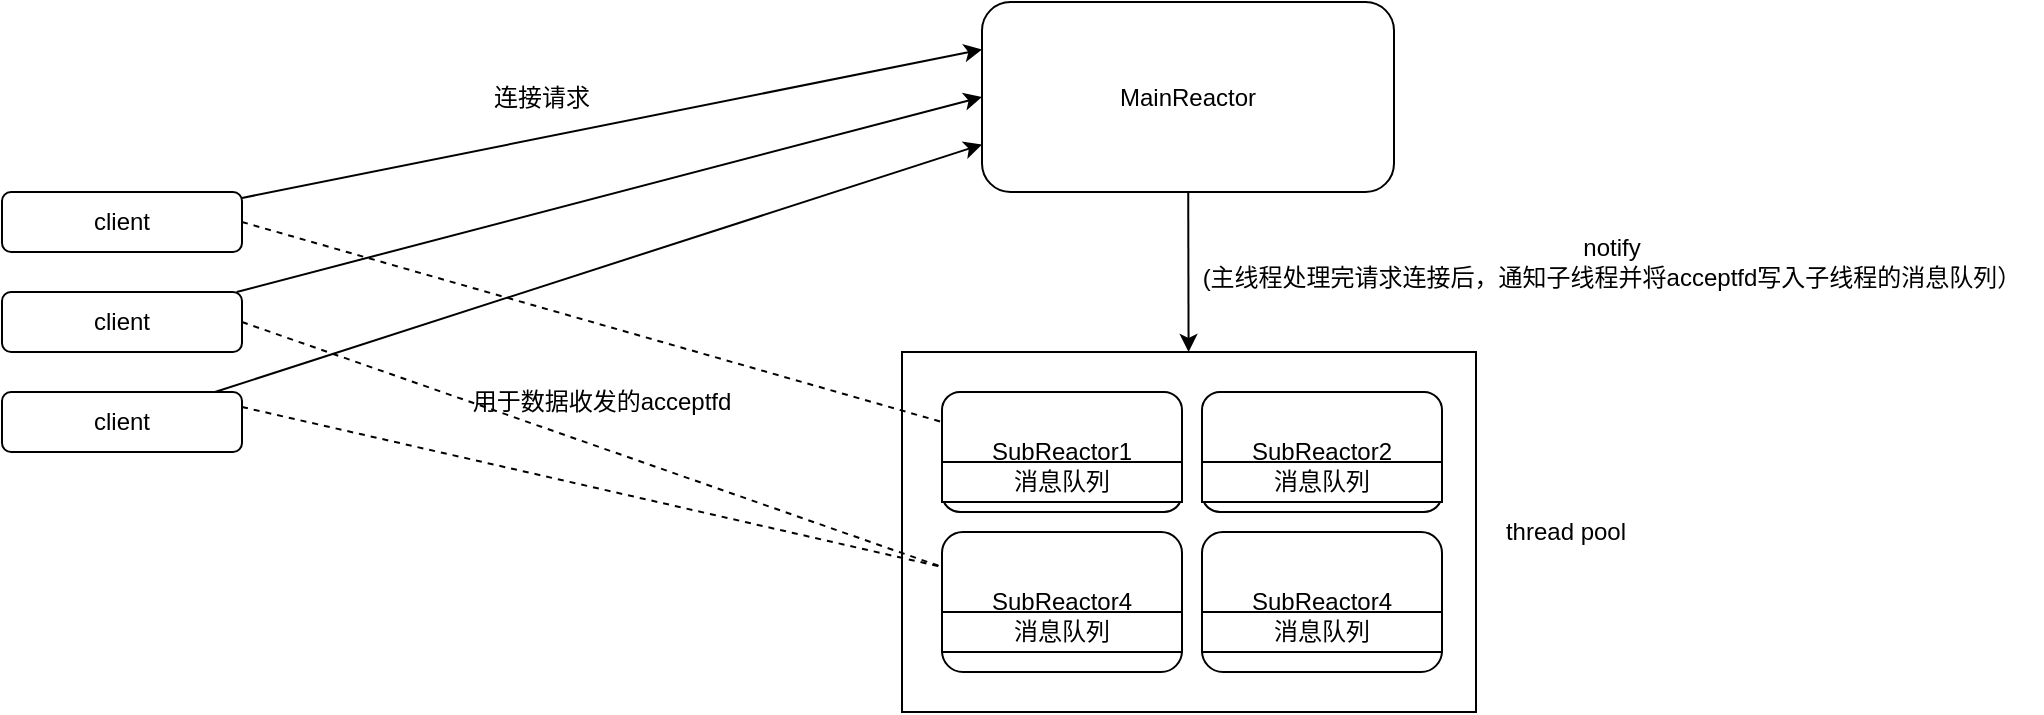 <mxfile>
    <diagram id="Biu67a_eYHCAKZCPrpXr" name="Model">
        <mxGraphModel dx="1588" dy="317" grid="0" gridSize="10" guides="1" tooltips="1" connect="1" arrows="1" fold="1" page="0" pageScale="1" pageWidth="827" pageHeight="1169" math="0" shadow="0">
            <root>
                <mxCell id="wnQJwDpq4NG_0scp0d9E-0"/>
                <mxCell id="wnQJwDpq4NG_0scp0d9E-1" parent="wnQJwDpq4NG_0scp0d9E-0"/>
                <mxCell id="uRYG12ZJpqSl4SAKRl5s-8" value="" style="rounded=0;whiteSpace=wrap;html=1;" parent="wnQJwDpq4NG_0scp0d9E-1" vertex="1">
                    <mxGeometry x="230" y="590" width="287" height="180" as="geometry"/>
                </mxCell>
                <mxCell id="uRYG12ZJpqSl4SAKRl5s-10" style="edgeStyle=none;html=1;entryX=0;entryY=0.25;entryDx=0;entryDy=0;" parent="wnQJwDpq4NG_0scp0d9E-1" source="uRYG12ZJpqSl4SAKRl5s-0" target="uRYG12ZJpqSl4SAKRl5s-3" edge="1">
                    <mxGeometry relative="1" as="geometry"/>
                </mxCell>
                <mxCell id="uRYG12ZJpqSl4SAKRl5s-0" value="client" style="rounded=1;whiteSpace=wrap;html=1;" parent="wnQJwDpq4NG_0scp0d9E-1" vertex="1">
                    <mxGeometry x="-220" y="510" width="120" height="30" as="geometry"/>
                </mxCell>
                <mxCell id="uRYG12ZJpqSl4SAKRl5s-11" style="edgeStyle=none;html=1;entryX=0;entryY=0.5;entryDx=0;entryDy=0;" parent="wnQJwDpq4NG_0scp0d9E-1" source="uRYG12ZJpqSl4SAKRl5s-1" target="uRYG12ZJpqSl4SAKRl5s-3" edge="1">
                    <mxGeometry relative="1" as="geometry"/>
                </mxCell>
                <mxCell id="uRYG12ZJpqSl4SAKRl5s-1" value="client" style="rounded=1;whiteSpace=wrap;html=1;" parent="wnQJwDpq4NG_0scp0d9E-1" vertex="1">
                    <mxGeometry x="-220" y="560" width="120" height="30" as="geometry"/>
                </mxCell>
                <mxCell id="uRYG12ZJpqSl4SAKRl5s-12" style="edgeStyle=none;html=1;entryX=0;entryY=0.75;entryDx=0;entryDy=0;" parent="wnQJwDpq4NG_0scp0d9E-1" source="uRYG12ZJpqSl4SAKRl5s-2" target="uRYG12ZJpqSl4SAKRl5s-3" edge="1">
                    <mxGeometry relative="1" as="geometry"/>
                </mxCell>
                <mxCell id="uRYG12ZJpqSl4SAKRl5s-2" value="client" style="rounded=1;whiteSpace=wrap;html=1;" parent="wnQJwDpq4NG_0scp0d9E-1" vertex="1">
                    <mxGeometry x="-220" y="610" width="120" height="30" as="geometry"/>
                </mxCell>
                <mxCell id="uRYG12ZJpqSl4SAKRl5s-16" style="edgeStyle=none;html=1;" parent="wnQJwDpq4NG_0scp0d9E-1" source="uRYG12ZJpqSl4SAKRl5s-3" target="uRYG12ZJpqSl4SAKRl5s-8" edge="1">
                    <mxGeometry relative="1" as="geometry"/>
                </mxCell>
                <mxCell id="uRYG12ZJpqSl4SAKRl5s-3" value="MainReactor" style="rounded=1;whiteSpace=wrap;html=1;" parent="wnQJwDpq4NG_0scp0d9E-1" vertex="1">
                    <mxGeometry x="270" y="415" width="206" height="95" as="geometry"/>
                </mxCell>
                <mxCell id="uRYG12ZJpqSl4SAKRl5s-4" value="SubReactor1" style="rounded=1;whiteSpace=wrap;html=1;" parent="wnQJwDpq4NG_0scp0d9E-1" vertex="1">
                    <mxGeometry x="250" y="610" width="120" height="60" as="geometry"/>
                </mxCell>
                <mxCell id="uRYG12ZJpqSl4SAKRl5s-5" value="SubReactor2" style="rounded=1;whiteSpace=wrap;html=1;" parent="wnQJwDpq4NG_0scp0d9E-1" vertex="1">
                    <mxGeometry x="380" y="610" width="120" height="60" as="geometry"/>
                </mxCell>
                <mxCell id="uRYG12ZJpqSl4SAKRl5s-6" value="SubReactor4" style="rounded=1;whiteSpace=wrap;html=1;" parent="wnQJwDpq4NG_0scp0d9E-1" vertex="1">
                    <mxGeometry x="250" y="680" width="120" height="70" as="geometry"/>
                </mxCell>
                <mxCell id="uRYG12ZJpqSl4SAKRl5s-7" value="SubReactor4" style="rounded=1;whiteSpace=wrap;html=1;" parent="wnQJwDpq4NG_0scp0d9E-1" vertex="1">
                    <mxGeometry x="380" y="680" width="120" height="70" as="geometry"/>
                </mxCell>
                <mxCell id="uRYG12ZJpqSl4SAKRl5s-9" value="thread pool" style="text;html=1;strokeColor=none;fillColor=none;align=center;verticalAlign=middle;whiteSpace=wrap;rounded=0;" parent="wnQJwDpq4NG_0scp0d9E-1" vertex="1">
                    <mxGeometry x="517" y="665" width="90" height="30" as="geometry"/>
                </mxCell>
                <mxCell id="uRYG12ZJpqSl4SAKRl5s-13" value="连接请求" style="text;html=1;strokeColor=none;fillColor=none;align=center;verticalAlign=middle;whiteSpace=wrap;rounded=0;" parent="wnQJwDpq4NG_0scp0d9E-1" vertex="1">
                    <mxGeometry x="20" y="447.5" width="60" height="30" as="geometry"/>
                </mxCell>
                <mxCell id="uRYG12ZJpqSl4SAKRl5s-17" value="notify&lt;br&gt;(主线程处理完请求连接后，通知子线程并将acceptfd写入子线程的消息队列）" style="text;html=1;strokeColor=none;fillColor=none;align=center;verticalAlign=middle;whiteSpace=wrap;rounded=0;" parent="wnQJwDpq4NG_0scp0d9E-1" vertex="1">
                    <mxGeometry x="370" y="530" width="430" height="30" as="geometry"/>
                </mxCell>
                <mxCell id="uRYG12ZJpqSl4SAKRl5s-18" value="消息队列" style="rounded=0;whiteSpace=wrap;html=1;" parent="wnQJwDpq4NG_0scp0d9E-1" vertex="1">
                    <mxGeometry x="250" y="645" width="120" height="20" as="geometry"/>
                </mxCell>
                <mxCell id="uRYG12ZJpqSl4SAKRl5s-19" value="消息队列" style="rounded=0;whiteSpace=wrap;html=1;" parent="wnQJwDpq4NG_0scp0d9E-1" vertex="1">
                    <mxGeometry x="380" y="645" width="120" height="20" as="geometry"/>
                </mxCell>
                <mxCell id="uRYG12ZJpqSl4SAKRl5s-20" value="消息队列" style="rounded=0;whiteSpace=wrap;html=1;" parent="wnQJwDpq4NG_0scp0d9E-1" vertex="1">
                    <mxGeometry x="250" y="720" width="120" height="20" as="geometry"/>
                </mxCell>
                <mxCell id="uRYG12ZJpqSl4SAKRl5s-21" value="消息队列" style="rounded=0;whiteSpace=wrap;html=1;" parent="wnQJwDpq4NG_0scp0d9E-1" vertex="1">
                    <mxGeometry x="380" y="720" width="120" height="20" as="geometry"/>
                </mxCell>
                <mxCell id="uRYG12ZJpqSl4SAKRl5s-22" value="" style="endArrow=none;dashed=1;html=1;exitX=1;exitY=0.5;exitDx=0;exitDy=0;entryX=0;entryY=0.25;entryDx=0;entryDy=0;" parent="wnQJwDpq4NG_0scp0d9E-1" source="uRYG12ZJpqSl4SAKRl5s-0" target="uRYG12ZJpqSl4SAKRl5s-4" edge="1">
                    <mxGeometry width="50" height="50" relative="1" as="geometry">
                        <mxPoint x="550" y="470" as="sourcePoint"/>
                        <mxPoint x="600" y="420" as="targetPoint"/>
                    </mxGeometry>
                </mxCell>
                <mxCell id="uRYG12ZJpqSl4SAKRl5s-24" value="" style="endArrow=none;dashed=1;html=1;exitX=1;exitY=0.5;exitDx=0;exitDy=0;entryX=0;entryY=0.25;entryDx=0;entryDy=0;" parent="wnQJwDpq4NG_0scp0d9E-1" source="uRYG12ZJpqSl4SAKRl5s-1" target="uRYG12ZJpqSl4SAKRl5s-6" edge="1">
                    <mxGeometry width="50" height="50" relative="1" as="geometry">
                        <mxPoint x="550" y="460" as="sourcePoint"/>
                        <mxPoint x="260" y="700" as="targetPoint"/>
                    </mxGeometry>
                </mxCell>
                <mxCell id="uRYG12ZJpqSl4SAKRl5s-25" value="" style="endArrow=none;dashed=1;html=1;exitX=1;exitY=0.25;exitDx=0;exitDy=0;entryX=0;entryY=0.25;entryDx=0;entryDy=0;" parent="wnQJwDpq4NG_0scp0d9E-1" source="uRYG12ZJpqSl4SAKRl5s-2" target="uRYG12ZJpqSl4SAKRl5s-6" edge="1">
                    <mxGeometry width="50" height="50" relative="1" as="geometry">
                        <mxPoint x="550" y="460" as="sourcePoint"/>
                        <mxPoint x="600" y="410" as="targetPoint"/>
                    </mxGeometry>
                </mxCell>
                <mxCell id="uRYG12ZJpqSl4SAKRl5s-26" value="用于数据收发的acceptfd" style="text;html=1;strokeColor=none;fillColor=none;align=center;verticalAlign=middle;whiteSpace=wrap;rounded=0;" parent="wnQJwDpq4NG_0scp0d9E-1" vertex="1">
                    <mxGeometry x="-10" y="600" width="180" height="30" as="geometry"/>
                </mxCell>
            </root>
        </mxGraphModel>
    </diagram>
    <diagram id="MBLGiJVqjJ7YH5IteMPV" name="UML">
        <mxGraphModel dx="1873" dy="1430" grid="0" gridSize="10" guides="1" tooltips="1" connect="1" arrows="1" fold="1" page="0" pageScale="1" pageWidth="827" pageHeight="1169" math="0" shadow="0">
            <root>
                <mxCell id="0"/>
                <mxCell id="1" parent="0"/>
                <mxCell id="U5lcVpvxC29hos7KZ2_h-1" value="buffer" style="swimlane;fontStyle=1;align=center;verticalAlign=top;childLayout=stackLayout;horizontal=1;startSize=26;horizontalStack=0;resizeParent=1;resizeParentMax=0;resizeLast=0;collapsible=1;marginBottom=0;" parent="1" vertex="1">
                    <mxGeometry x="923" y="703" width="160" height="114" as="geometry"/>
                </mxCell>
                <mxCell id="U5lcVpvxC29hos7KZ2_h-2" value="- data_: vector&lt;char&gt;&#10;- writeidx_：size_t&#10;- readidx_：size_t" style="text;strokeColor=none;fillColor=none;align=left;verticalAlign=top;spacingLeft=4;spacingRight=4;overflow=hidden;rotatable=0;points=[[0,0.5],[1,0.5]];portConstraint=eastwest;" parent="U5lcVpvxC29hos7KZ2_h-1" vertex="1">
                    <mxGeometry y="26" width="160" height="54" as="geometry"/>
                </mxCell>
                <mxCell id="U5lcVpvxC29hos7KZ2_h-3" value="" style="line;strokeWidth=1;fillColor=none;align=left;verticalAlign=middle;spacingTop=-1;spacingLeft=3;spacingRight=3;rotatable=0;labelPosition=right;points=[];portConstraint=eastwest;strokeColor=inherit;" parent="U5lcVpvxC29hos7KZ2_h-1" vertex="1">
                    <mxGeometry y="80" width="160" height="8" as="geometry"/>
                </mxCell>
                <mxCell id="U5lcVpvxC29hos7KZ2_h-4" value="+ method(type): type" style="text;strokeColor=none;fillColor=none;align=left;verticalAlign=top;spacingLeft=4;spacingRight=4;overflow=hidden;rotatable=0;points=[[0,0.5],[1,0.5]];portConstraint=eastwest;" parent="U5lcVpvxC29hos7KZ2_h-1" vertex="1">
                    <mxGeometry y="88" width="160" height="26" as="geometry"/>
                </mxCell>
                <mxCell id="GEJJUc_A0SpWcczu4vo1-1" value="connection_owner" style="swimlane;fontStyle=0;childLayout=stackLayout;horizontal=1;startSize=26;fillColor=none;horizontalStack=0;resizeParent=1;resizeParentMax=0;resizeLast=0;collapsible=1;marginBottom=0;" vertex="1" parent="1">
                    <mxGeometry x="219" y="-80" width="190" height="130" as="geometry"/>
                </mxCell>
                <mxCell id="GEJJUc_A0SpWcczu4vo1-2" value="virtual void new_connection()=0" style="text;strokeColor=none;fillColor=none;align=left;verticalAlign=top;spacingLeft=4;spacingRight=4;overflow=hidden;rotatable=0;points=[[0,0.5],[1,0.5]];portConstraint=eastwest;" vertex="1" parent="GEJJUc_A0SpWcczu4vo1-1">
                    <mxGeometry y="26" width="190" height="26" as="geometry"/>
                </mxCell>
                <mxCell id="GEJJUc_A0SpWcczu4vo1-3" value="virtual void del_connection()=0&#10;" style="text;strokeColor=none;fillColor=none;align=left;verticalAlign=top;spacingLeft=4;spacingRight=4;overflow=hidden;rotatable=0;points=[[0,0.5],[1,0.5]];portConstraint=eastwest;" vertex="1" parent="GEJJUc_A0SpWcczu4vo1-1">
                    <mxGeometry y="52" width="190" height="26" as="geometry"/>
                </mxCell>
                <mxCell id="GEJJUc_A0SpWcczu4vo1-4" value="virtual void recv_msg()=0&#10;&#10;virtual void write_complete=0" style="text;strokeColor=none;fillColor=none;align=left;verticalAlign=top;spacingLeft=4;spacingRight=4;overflow=hidden;rotatable=0;points=[[0,0.5],[1,0.5]];portConstraint=eastwest;" vertex="1" parent="GEJJUc_A0SpWcczu4vo1-1">
                    <mxGeometry y="78" width="190" height="52" as="geometry"/>
                </mxCell>
                <mxCell id="GEJJUc_A0SpWcczu4vo1-5" value="Extends" style="endArrow=block;endSize=16;endFill=0;html=1;exitX=0.5;exitY=0;exitDx=0;exitDy=0;" edge="1" parent="1" source="GEJJUc_A0SpWcczu4vo1-6" target="GEJJUc_A0SpWcczu4vo1-4">
                    <mxGeometry width="160" relative="1" as="geometry">
                        <mxPoint x="159" y="130" as="sourcePoint"/>
                        <mxPoint x="559" y="190" as="targetPoint"/>
                    </mxGeometry>
                </mxCell>
                <mxCell id="GEJJUc_A0SpWcczu4vo1-6" value="tcp_client" style="swimlane;fontStyle=1;align=center;verticalAlign=top;childLayout=stackLayout;horizontal=1;startSize=26;horizontalStack=0;resizeParent=1;resizeParentMax=0;resizeLast=0;collapsible=1;marginBottom=0;" vertex="1" parent="1">
                    <mxGeometry x="28" y="510" width="160" height="86" as="geometry"/>
                </mxCell>
                <mxCell id="GEJJUc_A0SpWcczu4vo1-7" value="+ field: type" style="text;strokeColor=none;fillColor=none;align=left;verticalAlign=top;spacingLeft=4;spacingRight=4;overflow=hidden;rotatable=0;points=[[0,0.5],[1,0.5]];portConstraint=eastwest;" vertex="1" parent="GEJJUc_A0SpWcczu4vo1-6">
                    <mxGeometry y="26" width="160" height="26" as="geometry"/>
                </mxCell>
                <mxCell id="GEJJUc_A0SpWcczu4vo1-8" value="" style="line;strokeWidth=1;fillColor=none;align=left;verticalAlign=middle;spacingTop=-1;spacingLeft=3;spacingRight=3;rotatable=0;labelPosition=right;points=[];portConstraint=eastwest;" vertex="1" parent="GEJJUc_A0SpWcczu4vo1-6">
                    <mxGeometry y="52" width="160" height="8" as="geometry"/>
                </mxCell>
                <mxCell id="GEJJUc_A0SpWcczu4vo1-9" value="+ method(type): type" style="text;strokeColor=none;fillColor=none;align=left;verticalAlign=top;spacingLeft=4;spacingRight=4;overflow=hidden;rotatable=0;points=[[0,0.5],[1,0.5]];portConstraint=eastwest;" vertex="1" parent="GEJJUc_A0SpWcczu4vo1-6">
                    <mxGeometry y="60" width="160" height="26" as="geometry"/>
                </mxCell>
                <mxCell id="GEJJUc_A0SpWcczu4vo1-10" value="tcp_server" style="swimlane;fontStyle=1;align=center;verticalAlign=top;childLayout=stackLayout;horizontal=1;startSize=26;horizontalStack=0;resizeParent=1;resizeParentMax=0;resizeLast=0;collapsible=1;marginBottom=0;" vertex="1" parent="1">
                    <mxGeometry x="215" y="510" width="207" height="162" as="geometry"/>
                </mxCell>
                <mxCell id="GEJJUc_A0SpWcczu4vo1-11" value="- event_loop* base_loop_&#10;- acceptor* acceptor_" style="text;strokeColor=none;fillColor=none;align=left;verticalAlign=top;spacingLeft=4;spacingRight=4;overflow=hidden;rotatable=0;points=[[0,0.5],[1,0.5]];portConstraint=eastwest;" vertex="1" parent="GEJJUc_A0SpWcczu4vo1-10">
                    <mxGeometry y="26" width="207" height="54" as="geometry"/>
                </mxCell>
                <mxCell id="GEJJUc_A0SpWcczu4vo1-12" value="" style="line;strokeWidth=1;fillColor=none;align=left;verticalAlign=middle;spacingTop=-1;spacingLeft=3;spacingRight=3;rotatable=0;labelPosition=right;points=[];portConstraint=eastwest;" vertex="1" parent="GEJJUc_A0SpWcczu4vo1-10">
                    <mxGeometry y="80" width="207" height="8" as="geometry"/>
                </mxCell>
                <mxCell id="GEJJUc_A0SpWcczu4vo1-13" value="+ void set_new_connection_cb()&#10;+ void set_recv_msg_cb()&#10;+ void set_del_connection()&#10;+ void set_write_complete()" style="text;strokeColor=none;fillColor=none;align=left;verticalAlign=top;spacingLeft=4;spacingRight=4;overflow=hidden;rotatable=0;points=[[0,0.5],[1,0.5]];portConstraint=eastwest;" vertex="1" parent="GEJJUc_A0SpWcczu4vo1-10">
                    <mxGeometry y="88" width="207" height="74" as="geometry"/>
                </mxCell>
                <mxCell id="GEJJUc_A0SpWcczu4vo1-14" value="Extends" style="endArrow=block;endSize=16;endFill=0;html=1;exitX=0.5;exitY=0;exitDx=0;exitDy=0;" edge="1" parent="1" source="GEJJUc_A0SpWcczu4vo1-10" target="GEJJUc_A0SpWcczu4vo1-4">
                    <mxGeometry width="160" relative="1" as="geometry">
                        <mxPoint x="400" y="188" as="sourcePoint"/>
                        <mxPoint x="560" y="188" as="targetPoint"/>
                    </mxGeometry>
                </mxCell>
                <mxCell id="GEJJUc_A0SpWcczu4vo1-15" value="tcp_connection" style="swimlane;fontStyle=1;align=center;verticalAlign=top;childLayout=stackLayout;horizontal=1;startSize=26;horizontalStack=0;resizeParent=1;resizeParentMax=0;resizeLast=0;collapsible=1;marginBottom=0;" vertex="1" parent="1">
                    <mxGeometry x="366" y="257" width="256" height="189" as="geometry"/>
                </mxCell>
                <mxCell id="GEJJUc_A0SpWcczu4vo1-16" value="- connection_owner *owner_&#10;- buffer* recv_buf_;    //接收对端数据的buf&#10;- buffer* send_buf_;   //发送给对端数据的buf" style="text;strokeColor=none;fillColor=none;align=left;verticalAlign=top;spacingLeft=4;spacingRight=4;overflow=hidden;rotatable=0;points=[[0,0.5],[1,0.5]];portConstraint=eastwest;" vertex="1" parent="GEJJUc_A0SpWcczu4vo1-15">
                    <mxGeometry y="26" width="256" height="53" as="geometry"/>
                </mxCell>
                <mxCell id="GEJJUc_A0SpWcczu4vo1-17" value="" style="line;strokeWidth=1;fillColor=none;align=left;verticalAlign=middle;spacingTop=-1;spacingLeft=3;spacingRight=3;rotatable=0;labelPosition=right;points=[];portConstraint=eastwest;" vertex="1" parent="GEJJUc_A0SpWcczu4vo1-15">
                    <mxGeometry y="79" width="256" height="8" as="geometry"/>
                </mxCell>
                <mxCell id="GEJJUc_A0SpWcczu4vo1-18" value="+ tcp_connection(connection_owner* owner)&#10;&#10;virtual void handle_read()&#10;virtual void handle_write()&#10;virtual void handle_close()&#10;virtual void handle_error()" style="text;strokeColor=none;fillColor=none;align=left;verticalAlign=top;spacingLeft=4;spacingRight=4;overflow=hidden;rotatable=0;points=[[0,0.5],[1,0.5]];portConstraint=eastwest;" vertex="1" parent="GEJJUc_A0SpWcczu4vo1-15">
                    <mxGeometry y="87" width="256" height="102" as="geometry"/>
                </mxCell>
                <mxCell id="GEJJUc_A0SpWcczu4vo1-19" value="1" style="endArrow=open;html=1;endSize=12;startArrow=diamondThin;startSize=14;startFill=1;edgeStyle=orthogonalEdgeStyle;align=left;verticalAlign=bottom;" edge="1" parent="1" source="GEJJUc_A0SpWcczu4vo1-15" target="GEJJUc_A0SpWcczu4vo1-4">
                    <mxGeometry x="-0.944" y="-12" relative="1" as="geometry">
                        <mxPoint x="500" y="213" as="sourcePoint"/>
                        <mxPoint x="618" y="-21" as="targetPoint"/>
                        <Array as="points">
                            <mxPoint x="500" y="24"/>
                        </Array>
                        <mxPoint as="offset"/>
                    </mxGeometry>
                </mxCell>
                <mxCell id="GEJJUc_A0SpWcczu4vo1-21" value="fd_event" style="swimlane;fontStyle=1;align=center;verticalAlign=top;childLayout=stackLayout;horizontal=1;startSize=26;horizontalStack=0;resizeParent=1;resizeParentMax=0;resizeLast=0;collapsible=1;marginBottom=0;" vertex="1" parent="1">
                    <mxGeometry x="682" y="38" width="192" height="178" as="geometry"/>
                </mxCell>
                <mxCell id="GEJJUc_A0SpWcczu4vo1-22" value="- event_loop* owner_loop_&#10;- int fd_&#10;- int events_&#10;- int revents_" style="text;strokeColor=none;fillColor=none;align=left;verticalAlign=top;spacingLeft=4;spacingRight=4;overflow=hidden;rotatable=0;points=[[0,0.5],[1,0.5]];portConstraint=eastwest;" vertex="1" parent="GEJJUc_A0SpWcczu4vo1-21">
                    <mxGeometry y="26" width="192" height="65" as="geometry"/>
                </mxCell>
                <mxCell id="GEJJUc_A0SpWcczu4vo1-23" value="" style="line;strokeWidth=1;fillColor=none;align=left;verticalAlign=middle;spacingTop=-1;spacingLeft=3;spacingRight=3;rotatable=0;labelPosition=right;points=[];portConstraint=eastwest;" vertex="1" parent="GEJJUc_A0SpWcczu4vo1-21">
                    <mxGeometry y="91" width="192" height="8" as="geometry"/>
                </mxCell>
                <mxCell id="GEJJUc_A0SpWcczu4vo1-24" value="virtual void handle_event()&#10;virtual void handle_read(){}&#10;virtual void handle_write(){}&#10;virtual void handle_close(){}&#10;virtual void handle_error(){}" style="text;strokeColor=none;fillColor=none;align=left;verticalAlign=top;spacingLeft=4;spacingRight=4;overflow=hidden;rotatable=0;points=[[0,0.5],[1,0.5]];portConstraint=eastwest;" vertex="1" parent="GEJJUc_A0SpWcczu4vo1-21">
                    <mxGeometry y="99" width="192" height="79" as="geometry"/>
                </mxCell>
                <mxCell id="GEJJUc_A0SpWcczu4vo1-29" value="poller" style="swimlane;fontStyle=1;align=center;verticalAlign=top;childLayout=stackLayout;horizontal=1;startSize=26;horizontalStack=0;resizeParent=1;resizeParentMax=0;resizeLast=0;collapsible=1;marginBottom=0;" vertex="1" parent="1">
                    <mxGeometry x="1223" y="-42" width="328" height="184" as="geometry"/>
                </mxCell>
                <mxCell id="GEJJUc_A0SpWcczu4vo1-30" value="- event_loop* owner_loop_&#10;# std::map&lt;fd_event&gt; fdmp_ //for poll_poller" style="text;strokeColor=none;fillColor=none;align=left;verticalAlign=top;spacingLeft=4;spacingRight=4;overflow=hidden;rotatable=0;points=[[0,0.5],[1,0.5]];portConstraint=eastwest;" vertex="1" parent="GEJJUc_A0SpWcczu4vo1-29">
                    <mxGeometry y="26" width="328" height="46" as="geometry"/>
                </mxCell>
                <mxCell id="GEJJUc_A0SpWcczu4vo1-31" value="" style="line;strokeWidth=1;fillColor=none;align=left;verticalAlign=middle;spacingTop=-1;spacingLeft=3;spacingRight=3;rotatable=0;labelPosition=right;points=[];portConstraint=eastwest;" vertex="1" parent="GEJJUc_A0SpWcczu4vo1-29">
                    <mxGeometry y="72" width="328" height="8" as="geometry"/>
                </mxCell>
                <mxCell id="GEJJUc_A0SpWcczu4vo1-32" value="+ poller(event_loop* loop)&#10;+ virtual ~poller()&#10;+ virtual void polling(std::vector&lt;fd_event&gt; active_fds) = 0&#10;+ virtual void add_fd_event() = 0&#10;+ virtual void del_fd_event()=0&#10;+ virtual void mod_fd_event()=0" style="text;strokeColor=none;fillColor=none;align=left;verticalAlign=top;spacingLeft=4;spacingRight=4;overflow=hidden;rotatable=0;points=[[0,0.5],[1,0.5]];portConstraint=eastwest;" vertex="1" parent="GEJJUc_A0SpWcczu4vo1-29">
                    <mxGeometry y="80" width="328" height="104" as="geometry"/>
                </mxCell>
                <mxCell id="GEJJUc_A0SpWcczu4vo1-33" value="epoll_poller" style="swimlane;fontStyle=1;align=center;verticalAlign=top;childLayout=stackLayout;horizontal=1;startSize=26;horizontalStack=0;resizeParent=1;resizeParentMax=0;resizeLast=0;collapsible=1;marginBottom=0;" vertex="1" parent="1">
                    <mxGeometry x="1138" y="193" width="160" height="86" as="geometry"/>
                </mxCell>
                <mxCell id="GEJJUc_A0SpWcczu4vo1-34" value="- int epollfd_" style="text;strokeColor=none;fillColor=none;align=left;verticalAlign=top;spacingLeft=4;spacingRight=4;overflow=hidden;rotatable=0;points=[[0,0.5],[1,0.5]];portConstraint=eastwest;" vertex="1" parent="GEJJUc_A0SpWcczu4vo1-33">
                    <mxGeometry y="26" width="160" height="26" as="geometry"/>
                </mxCell>
                <mxCell id="GEJJUc_A0SpWcczu4vo1-35" value="" style="line;strokeWidth=1;fillColor=none;align=left;verticalAlign=middle;spacingTop=-1;spacingLeft=3;spacingRight=3;rotatable=0;labelPosition=right;points=[];portConstraint=eastwest;" vertex="1" parent="GEJJUc_A0SpWcczu4vo1-33">
                    <mxGeometry y="52" width="160" height="8" as="geometry"/>
                </mxCell>
                <mxCell id="GEJJUc_A0SpWcczu4vo1-36" value="+ method(type): type" style="text;strokeColor=none;fillColor=none;align=left;verticalAlign=top;spacingLeft=4;spacingRight=4;overflow=hidden;rotatable=0;points=[[0,0.5],[1,0.5]];portConstraint=eastwest;" vertex="1" parent="GEJJUc_A0SpWcczu4vo1-33">
                    <mxGeometry y="60" width="160" height="26" as="geometry"/>
                </mxCell>
                <mxCell id="GEJJUc_A0SpWcczu4vo1-37" value="poll_poller" style="swimlane;fontStyle=1;align=center;verticalAlign=top;childLayout=stackLayout;horizontal=1;startSize=26;horizontalStack=0;resizeParent=1;resizeParentMax=0;resizeLast=0;collapsible=1;marginBottom=0;" vertex="1" parent="1">
                    <mxGeometry x="1378" y="193" width="206" height="86" as="geometry"/>
                </mxCell>
                <mxCell id="GEJJUc_A0SpWcczu4vo1-38" value="- std::vector&lt;struct pollfd&gt; pollfds_" style="text;strokeColor=none;fillColor=none;align=left;verticalAlign=top;spacingLeft=4;spacingRight=4;overflow=hidden;rotatable=0;points=[[0,0.5],[1,0.5]];portConstraint=eastwest;" vertex="1" parent="GEJJUc_A0SpWcczu4vo1-37">
                    <mxGeometry y="26" width="206" height="26" as="geometry"/>
                </mxCell>
                <mxCell id="GEJJUc_A0SpWcczu4vo1-39" value="" style="line;strokeWidth=1;fillColor=none;align=left;verticalAlign=middle;spacingTop=-1;spacingLeft=3;spacingRight=3;rotatable=0;labelPosition=right;points=[];portConstraint=eastwest;" vertex="1" parent="GEJJUc_A0SpWcczu4vo1-37">
                    <mxGeometry y="52" width="206" height="8" as="geometry"/>
                </mxCell>
                <mxCell id="GEJJUc_A0SpWcczu4vo1-40" value="+ method(type): type" style="text;strokeColor=none;fillColor=none;align=left;verticalAlign=top;spacingLeft=4;spacingRight=4;overflow=hidden;rotatable=0;points=[[0,0.5],[1,0.5]];portConstraint=eastwest;" vertex="1" parent="GEJJUc_A0SpWcczu4vo1-37">
                    <mxGeometry y="60" width="206" height="26" as="geometry"/>
                </mxCell>
                <mxCell id="GEJJUc_A0SpWcczu4vo1-41" value="Extends" style="endArrow=block;endSize=16;endFill=0;html=1;exitX=0.5;exitY=0;exitDx=0;exitDy=0;" edge="1" parent="1" source="GEJJUc_A0SpWcczu4vo1-33" target="GEJJUc_A0SpWcczu4vo1-32">
                    <mxGeometry width="160" relative="1" as="geometry">
                        <mxPoint x="815" y="199" as="sourcePoint"/>
                        <mxPoint x="975" y="199" as="targetPoint"/>
                    </mxGeometry>
                </mxCell>
                <mxCell id="GEJJUc_A0SpWcczu4vo1-42" value="Extends" style="endArrow=block;endSize=16;endFill=0;html=1;exitX=0.5;exitY=0;exitDx=0;exitDy=0;" edge="1" parent="1" source="GEJJUc_A0SpWcczu4vo1-37" target="GEJJUc_A0SpWcczu4vo1-32">
                    <mxGeometry width="160" relative="1" as="geometry">
                        <mxPoint x="815" y="199" as="sourcePoint"/>
                        <mxPoint x="975" y="199" as="targetPoint"/>
                    </mxGeometry>
                </mxCell>
                <mxCell id="GEJJUc_A0SpWcczu4vo1-43" value="Extends" style="endArrow=block;endSize=16;endFill=0;html=1;exitX=0.75;exitY=0;exitDx=0;exitDy=0;" edge="1" parent="1" source="GEJJUc_A0SpWcczu4vo1-15" target="GEJJUc_A0SpWcczu4vo1-21">
                    <mxGeometry width="160" relative="1" as="geometry">
                        <mxPoint x="907" y="100" as="sourcePoint"/>
                        <mxPoint x="928" y="110" as="targetPoint"/>
                    </mxGeometry>
                </mxCell>
                <mxCell id="GEJJUc_A0SpWcczu4vo1-44" value="event_loop" style="swimlane;fontStyle=1;align=center;verticalAlign=top;childLayout=stackLayout;horizontal=1;startSize=26;horizontalStack=0;resizeParent=1;resizeParentMax=0;resizeLast=0;collapsible=1;marginBottom=0;" vertex="1" parent="1">
                    <mxGeometry x="1286" y="539" width="160" height="86" as="geometry"/>
                </mxCell>
                <mxCell id="GEJJUc_A0SpWcczu4vo1-45" value="+ field: type" style="text;strokeColor=none;fillColor=none;align=left;verticalAlign=top;spacingLeft=4;spacingRight=4;overflow=hidden;rotatable=0;points=[[0,0.5],[1,0.5]];portConstraint=eastwest;" vertex="1" parent="GEJJUc_A0SpWcczu4vo1-44">
                    <mxGeometry y="26" width="160" height="26" as="geometry"/>
                </mxCell>
                <mxCell id="GEJJUc_A0SpWcczu4vo1-46" value="" style="line;strokeWidth=1;fillColor=none;align=left;verticalAlign=middle;spacingTop=-1;spacingLeft=3;spacingRight=3;rotatable=0;labelPosition=right;points=[];portConstraint=eastwest;" vertex="1" parent="GEJJUc_A0SpWcczu4vo1-44">
                    <mxGeometry y="52" width="160" height="8" as="geometry"/>
                </mxCell>
                <mxCell id="GEJJUc_A0SpWcczu4vo1-47" value="+ void loop()" style="text;strokeColor=none;fillColor=none;align=left;verticalAlign=top;spacingLeft=4;spacingRight=4;overflow=hidden;rotatable=0;points=[[0,0.5],[1,0.5]];portConstraint=eastwest;" vertex="1" parent="GEJJUc_A0SpWcczu4vo1-44">
                    <mxGeometry y="60" width="160" height="26" as="geometry"/>
                </mxCell>
                <mxCell id="GEJJUc_A0SpWcczu4vo1-48" value="accetpor" style="swimlane;fontStyle=1;align=center;verticalAlign=top;childLayout=stackLayout;horizontal=1;startSize=26;horizontalStack=0;resizeParent=1;resizeParentMax=0;resizeLast=0;collapsible=1;marginBottom=0;" vertex="1" parent="1">
                    <mxGeometry x="698" y="467" width="160" height="100" as="geometry"/>
                </mxCell>
                <mxCell id="GEJJUc_A0SpWcczu4vo1-49" value="- tcp_server* server_" style="text;strokeColor=none;fillColor=none;align=left;verticalAlign=top;spacingLeft=4;spacingRight=4;overflow=hidden;rotatable=0;points=[[0,0.5],[1,0.5]];portConstraint=eastwest;" vertex="1" parent="GEJJUc_A0SpWcczu4vo1-48">
                    <mxGeometry y="26" width="160" height="26" as="geometry"/>
                </mxCell>
                <mxCell id="GEJJUc_A0SpWcczu4vo1-50" value="" style="line;strokeWidth=1;fillColor=none;align=left;verticalAlign=middle;spacingTop=-1;spacingLeft=3;spacingRight=3;rotatable=0;labelPosition=right;points=[];portConstraint=eastwest;" vertex="1" parent="GEJJUc_A0SpWcczu4vo1-48">
                    <mxGeometry y="52" width="160" height="8" as="geometry"/>
                </mxCell>
                <mxCell id="GEJJUc_A0SpWcczu4vo1-51" value="+ void statr_listen()&#10;+ virtual void handle_read()" style="text;strokeColor=none;fillColor=none;align=left;verticalAlign=top;spacingLeft=4;spacingRight=4;overflow=hidden;rotatable=0;points=[[0,0.5],[1,0.5]];portConstraint=eastwest;" vertex="1" parent="GEJJUc_A0SpWcczu4vo1-48">
                    <mxGeometry y="60" width="160" height="40" as="geometry"/>
                </mxCell>
                <mxCell id="GEJJUc_A0SpWcczu4vo1-52" value="connector" style="swimlane;fontStyle=1;align=center;verticalAlign=top;childLayout=stackLayout;horizontal=1;startSize=26;horizontalStack=0;resizeParent=1;resizeParentMax=0;resizeLast=0;collapsible=1;marginBottom=0;" vertex="1" parent="1">
                    <mxGeometry x="923" y="467" width="160" height="86" as="geometry"/>
                </mxCell>
                <mxCell id="GEJJUc_A0SpWcczu4vo1-53" value="+ field: type" style="text;strokeColor=none;fillColor=none;align=left;verticalAlign=top;spacingLeft=4;spacingRight=4;overflow=hidden;rotatable=0;points=[[0,0.5],[1,0.5]];portConstraint=eastwest;" vertex="1" parent="GEJJUc_A0SpWcczu4vo1-52">
                    <mxGeometry y="26" width="160" height="26" as="geometry"/>
                </mxCell>
                <mxCell id="GEJJUc_A0SpWcczu4vo1-54" value="" style="line;strokeWidth=1;fillColor=none;align=left;verticalAlign=middle;spacingTop=-1;spacingLeft=3;spacingRight=3;rotatable=0;labelPosition=right;points=[];portConstraint=eastwest;" vertex="1" parent="GEJJUc_A0SpWcczu4vo1-52">
                    <mxGeometry y="52" width="160" height="8" as="geometry"/>
                </mxCell>
                <mxCell id="GEJJUc_A0SpWcczu4vo1-55" value="+ method(type): type" style="text;strokeColor=none;fillColor=none;align=left;verticalAlign=top;spacingLeft=4;spacingRight=4;overflow=hidden;rotatable=0;points=[[0,0.5],[1,0.5]];portConstraint=eastwest;" vertex="1" parent="GEJJUc_A0SpWcczu4vo1-52">
                    <mxGeometry y="60" width="160" height="26" as="geometry"/>
                </mxCell>
                <mxCell id="GEJJUc_A0SpWcczu4vo1-56" value="Extends" style="endArrow=block;endSize=16;endFill=0;html=1;exitX=0.5;exitY=0;exitDx=0;exitDy=0;" edge="1" parent="1" source="GEJJUc_A0SpWcczu4vo1-48" target="GEJJUc_A0SpWcczu4vo1-24">
                    <mxGeometry width="160" relative="1" as="geometry">
                        <mxPoint x="670" y="350" as="sourcePoint"/>
                        <mxPoint x="887" y="388" as="targetPoint"/>
                    </mxGeometry>
                </mxCell>
                <mxCell id="GEJJUc_A0SpWcczu4vo1-57" value="Extends" style="endArrow=block;endSize=16;endFill=0;html=1;exitX=0.5;exitY=0;exitDx=0;exitDy=0;" edge="1" parent="1" source="GEJJUc_A0SpWcczu4vo1-52" target="GEJJUc_A0SpWcczu4vo1-24">
                    <mxGeometry width="160" relative="1" as="geometry">
                        <mxPoint x="727" y="388" as="sourcePoint"/>
                        <mxPoint x="958" y="366" as="targetPoint"/>
                    </mxGeometry>
                </mxCell>
                <mxCell id="GEJJUc_A0SpWcczu4vo1-58" value="设置回调,然后重写虚函数的时候调用回调" style="text;html=1;strokeColor=none;fillColor=none;align=center;verticalAlign=middle;whiteSpace=wrap;rounded=0;" vertex="1" parent="1">
                    <mxGeometry x="422" y="588" width="120" height="30" as="geometry"/>
                </mxCell>
                <mxCell id="GEJJUc_A0SpWcczu4vo1-59" value="监听所有fd" style="text;html=1;strokeColor=none;fillColor=none;align=center;verticalAlign=middle;whiteSpace=wrap;rounded=0;" vertex="1" parent="1">
                    <mxGeometry x="1326.5" y="-74" width="91" height="30" as="geometry"/>
                </mxCell>
                <mxCell id="GEJJUc_A0SpWcczu4vo1-60" value="polling返回哪些fd是有事件发生的" style="text;html=1;strokeColor=none;fillColor=none;align=center;verticalAlign=middle;whiteSpace=wrap;rounded=0;" vertex="1" parent="1">
                    <mxGeometry x="1562" y="64" width="189" height="30" as="geometry"/>
                </mxCell>
                <mxCell id="GEJJUc_A0SpWcczu4vo1-61" value="loop获取到有事件的fd_event，然后调用fd_event的handle_event处理事件" style="text;html=1;strokeColor=none;fillColor=none;align=center;verticalAlign=middle;whiteSpace=wrap;rounded=0;" vertex="1" parent="1">
                    <mxGeometry x="1448" y="595" width="252" height="30" as="geometry"/>
                </mxCell>
                <mxCell id="GEJJUc_A0SpWcczu4vo1-62" value="handle_event根据事件类型，调用自己虚函数，处理read、write等" style="text;html=1;strokeColor=none;fillColor=none;align=center;verticalAlign=middle;whiteSpace=wrap;rounded=0;" vertex="1" parent="1">
                    <mxGeometry x="885" y="133" width="137" height="30" as="geometry"/>
                </mxCell>
                <mxCell id="GEJJUc_A0SpWcczu4vo1-63" value="实现虚函数，都是调用owner对应的回调" style="text;html=1;strokeColor=none;fillColor=none;align=center;verticalAlign=middle;whiteSpace=wrap;rounded=0;" vertex="1" parent="1">
                    <mxGeometry x="622" y="353" width="60" height="30" as="geometry"/>
                </mxCell>
                <mxCell id="GEJJUc_A0SpWcczu4vo1-64" value="这里才是用户最终的处理逻辑" style="text;html=1;strokeColor=none;fillColor=none;align=center;verticalAlign=middle;whiteSpace=wrap;rounded=0;" vertex="1" parent="1">
                    <mxGeometry x="263" y="690" width="103" height="30" as="geometry"/>
                </mxCell>
                <mxCell id="GEJJUc_A0SpWcczu4vo1-66" value="1" style="endArrow=open;html=1;endSize=12;startArrow=diamondThin;startSize=14;startFill=1;edgeStyle=orthogonalEdgeStyle;align=left;verticalAlign=bottom;entryX=0;entryY=0.5;entryDx=0;entryDy=0;" edge="1" parent="1" source="GEJJUc_A0SpWcczu4vo1-11" target="GEJJUc_A0SpWcczu4vo1-49">
                    <mxGeometry x="-1" y="3" relative="1" as="geometry">
                        <mxPoint x="484" y="534" as="sourcePoint"/>
                        <mxPoint x="644" y="534" as="targetPoint"/>
                    </mxGeometry>
                </mxCell>
                <mxCell id="GEJJUc_A0SpWcczu4vo1-67" value="处理新链接事件" style="text;html=1;strokeColor=none;fillColor=none;align=center;verticalAlign=middle;whiteSpace=wrap;rounded=0;" vertex="1" parent="1">
                    <mxGeometry x="724" y="567" width="108" height="30" as="geometry"/>
                </mxCell>
                <mxCell id="GEJJUc_A0SpWcczu4vo1-68" value="Use" style="endArrow=open;endSize=12;dashed=1;html=1;exitX=0;exitY=0.5;exitDx=0;exitDy=0;entryX=1;entryY=0.5;entryDx=0;entryDy=0;" edge="1" parent="1" source="GEJJUc_A0SpWcczu4vo1-51" target="GEJJUc_A0SpWcczu4vo1-13">
                    <mxGeometry width="160" relative="1" as="geometry">
                        <mxPoint x="855" y="360" as="sourcePoint"/>
                        <mxPoint x="1015" y="360" as="targetPoint"/>
                        <Array as="points">
                            <mxPoint x="608" y="626"/>
                        </Array>
                    </mxGeometry>
                </mxCell>
            </root>
        </mxGraphModel>
    </diagram>
    <diagram id="QyFkRlclYH_Wge8nbu0W" name="拆包图">
        <mxGraphModel dx="1442" dy="598" grid="1" gridSize="10" guides="1" tooltips="1" connect="1" arrows="1" fold="1" page="1" pageScale="1" pageWidth="827" pageHeight="1169" math="0" shadow="0">
            <root>
                <mxCell id="UaKJABe7PAXAUNxV_94r-0"/>
                <mxCell id="UaKJABe7PAXAUNxV_94r-1" parent="UaKJABe7PAXAUNxV_94r-0"/>
                <mxCell id="UaKJABe7PAXAUNxV_94r-33" value="" style="rounded=1;whiteSpace=wrap;html=1;strokeColor=#FFFFFF;fillColor=none;" vertex="1" parent="UaKJABe7PAXAUNxV_94r-1">
                    <mxGeometry x="60" y="230" width="230" height="270" as="geometry"/>
                </mxCell>
                <mxCell id="UaKJABe7PAXAUNxV_94r-8" value="tcp连接" style="text;html=1;strokeColor=none;fillColor=none;align=center;verticalAlign=middle;whiteSpace=wrap;rounded=0;" vertex="1" parent="UaKJABe7PAXAUNxV_94r-1">
                    <mxGeometry x="384" y="320" width="60" height="30" as="geometry"/>
                </mxCell>
                <mxCell id="UaKJABe7PAXAUNxV_94r-12" value="" style="rounded=0;whiteSpace=wrap;html=1;" vertex="1" parent="UaKJABe7PAXAUNxV_94r-1">
                    <mxGeometry x="210" y="360" width="80" height="30" as="geometry"/>
                </mxCell>
                <mxCell id="UaKJABe7PAXAUNxV_94r-14" value="" style="rounded=0;whiteSpace=wrap;html=1;fillColor=#1ba1e2;fontColor=#ffffff;strokeColor=#FFFFFF;" vertex="1" parent="UaKJABe7PAXAUNxV_94r-1">
                    <mxGeometry x="250" y="360" width="40" height="30" as="geometry"/>
                </mxCell>
                <mxCell id="UaKJABe7PAXAUNxV_94r-20" value="" style="rounded=0;whiteSpace=wrap;html=1;" vertex="1" parent="UaKJABe7PAXAUNxV_94r-1">
                    <mxGeometry x="290" y="350" width="240" height="20" as="geometry"/>
                </mxCell>
                <mxCell id="UaKJABe7PAXAUNxV_94r-15" value="" style="rounded=0;whiteSpace=wrap;html=1;fillColor=#1ba1e2;fontColor=#ffffff;strokeColor=#FFFFFF;" vertex="1" parent="UaKJABe7PAXAUNxV_94r-1">
                    <mxGeometry x="324" y="350" width="66" height="20" as="geometry"/>
                </mxCell>
                <mxCell id="UaKJABe7PAXAUNxV_94r-22" value="发送缓冲" style="text;html=1;strokeColor=none;fillColor=none;align=center;verticalAlign=middle;whiteSpace=wrap;rounded=0;" vertex="1" parent="UaKJABe7PAXAUNxV_94r-1">
                    <mxGeometry x="150" y="360" width="60" height="30" as="geometry"/>
                </mxCell>
                <mxCell id="UaKJABe7PAXAUNxV_94r-23" value="" style="rounded=0;whiteSpace=wrap;html=1;" vertex="1" parent="UaKJABe7PAXAUNxV_94r-1">
                    <mxGeometry x="210" y="330" width="80" height="30" as="geometry"/>
                </mxCell>
                <mxCell id="UaKJABe7PAXAUNxV_94r-24" value="接收缓冲" style="text;html=1;strokeColor=none;fillColor=none;align=center;verticalAlign=middle;whiteSpace=wrap;rounded=0;" vertex="1" parent="UaKJABe7PAXAUNxV_94r-1">
                    <mxGeometry x="150" y="330" width="60" height="30" as="geometry"/>
                </mxCell>
                <mxCell id="UaKJABe7PAXAUNxV_94r-25" value="" style="rounded=0;whiteSpace=wrap;html=1;" vertex="1" parent="UaKJABe7PAXAUNxV_94r-1">
                    <mxGeometry x="140" y="405" width="150" height="60" as="geometry"/>
                </mxCell>
                <mxCell id="UaKJABe7PAXAUNxV_94r-26" value="" style="rounded=0;whiteSpace=wrap;html=1;fillColor=#1ba1e2;fontColor=#ffffff;strokeColor=#FFFFFF;" vertex="1" parent="UaKJABe7PAXAUNxV_94r-1">
                    <mxGeometry x="140" y="405" width="130" height="60" as="geometry"/>
                </mxCell>
                <mxCell id="UaKJABe7PAXAUNxV_94r-27" value="" style="rounded=0;whiteSpace=wrap;html=1;" vertex="1" parent="UaKJABe7PAXAUNxV_94r-1">
                    <mxGeometry x="530" y="360" width="80" height="30" as="geometry"/>
                </mxCell>
                <mxCell id="UaKJABe7PAXAUNxV_94r-29" value="发送缓冲" style="text;html=1;strokeColor=none;fillColor=none;align=center;verticalAlign=middle;whiteSpace=wrap;rounded=0;" vertex="1" parent="UaKJABe7PAXAUNxV_94r-1">
                    <mxGeometry x="620" y="360" width="60" height="30" as="geometry"/>
                </mxCell>
                <mxCell id="UaKJABe7PAXAUNxV_94r-30" value="" style="rounded=0;whiteSpace=wrap;html=1;" vertex="1" parent="UaKJABe7PAXAUNxV_94r-1">
                    <mxGeometry x="530" y="330" width="80" height="30" as="geometry"/>
                </mxCell>
                <mxCell id="UaKJABe7PAXAUNxV_94r-31" value="接收缓冲" style="text;html=1;strokeColor=none;fillColor=none;align=center;verticalAlign=middle;whiteSpace=wrap;rounded=0;" vertex="1" parent="UaKJABe7PAXAUNxV_94r-1">
                    <mxGeometry x="620" y="330" width="60" height="30" as="geometry"/>
                </mxCell>
                <mxCell id="UaKJABe7PAXAUNxV_94r-32" value="发货区" style="text;html=1;strokeColor=none;fillColor=none;align=center;verticalAlign=middle;whiteSpace=wrap;rounded=0;" vertex="1" parent="UaKJABe7PAXAUNxV_94r-1">
                    <mxGeometry x="70" y="420" width="80" height="30" as="geometry"/>
                </mxCell>
                <mxCell id="UaKJABe7PAXAUNxV_94r-34" value="客户端" style="text;html=1;strokeColor=none;fillColor=none;align=center;verticalAlign=middle;whiteSpace=wrap;rounded=0;" vertex="1" parent="UaKJABe7PAXAUNxV_94r-1">
                    <mxGeometry x="140" y="200" width="60" height="30" as="geometry"/>
                </mxCell>
                <mxCell id="UaKJABe7PAXAUNxV_94r-35" value="" style="rounded=1;whiteSpace=wrap;html=1;strokeColor=#FFFFFF;fillColor=none;" vertex="1" parent="UaKJABe7PAXAUNxV_94r-1">
                    <mxGeometry x="530" y="230" width="230" height="270" as="geometry"/>
                </mxCell>
                <mxCell id="UaKJABe7PAXAUNxV_94r-36" value="" style="rounded=0;whiteSpace=wrap;html=1;" vertex="1" parent="UaKJABe7PAXAUNxV_94r-1">
                    <mxGeometry x="140" y="260" width="150" height="60" as="geometry"/>
                </mxCell>
                <mxCell id="UaKJABe7PAXAUNxV_94r-37" value="收货区" style="text;html=1;strokeColor=none;fillColor=none;align=center;verticalAlign=middle;whiteSpace=wrap;rounded=0;" vertex="1" parent="UaKJABe7PAXAUNxV_94r-1">
                    <mxGeometry x="70" y="275" width="80" height="30" as="geometry"/>
                </mxCell>
                <mxCell id="UaKJABe7PAXAUNxV_94r-38" value="" style="rounded=0;whiteSpace=wrap;html=1;" vertex="1" parent="UaKJABe7PAXAUNxV_94r-1">
                    <mxGeometry x="530" y="260" width="150" height="60" as="geometry"/>
                </mxCell>
                <mxCell id="UaKJABe7PAXAUNxV_94r-39" value="收货区" style="text;html=1;strokeColor=none;fillColor=none;align=center;verticalAlign=middle;whiteSpace=wrap;rounded=0;" vertex="1" parent="UaKJABe7PAXAUNxV_94r-1">
                    <mxGeometry x="680" y="275" width="80" height="30" as="geometry"/>
                </mxCell>
                <mxCell id="UaKJABe7PAXAUNxV_94r-40" value="" style="rounded=0;whiteSpace=wrap;html=1;" vertex="1" parent="UaKJABe7PAXAUNxV_94r-1">
                    <mxGeometry x="530" y="405" width="150" height="60" as="geometry"/>
                </mxCell>
                <mxCell id="UaKJABe7PAXAUNxV_94r-41" value="发货区" style="text;html=1;strokeColor=none;fillColor=none;align=center;verticalAlign=middle;whiteSpace=wrap;rounded=0;" vertex="1" parent="UaKJABe7PAXAUNxV_94r-1">
                    <mxGeometry x="680" y="435" width="80" height="30" as="geometry"/>
                </mxCell>
                <mxCell id="UaKJABe7PAXAUNxV_94r-42" value="服务端" style="text;html=1;strokeColor=none;fillColor=none;align=center;verticalAlign=middle;whiteSpace=wrap;rounded=0;" vertex="1" parent="UaKJABe7PAXAUNxV_94r-1">
                    <mxGeometry x="620" y="200" width="60" height="30" as="geometry"/>
                </mxCell>
            </root>
        </mxGraphModel>
    </diagram>
</mxfile>